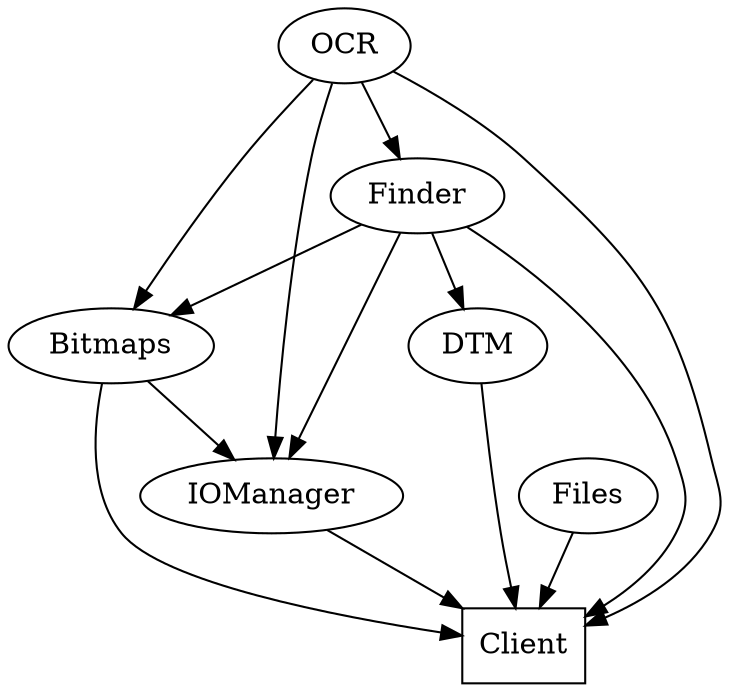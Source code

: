 digraph Client {

	Client [shape=box]
	
	IOManager -> Client 
	Finder -> Client 
	Bitmaps -> Client 
	Files -> Client 
	OCR -> Client 
	DTM -> Client 

    Finder -> IOManager
    Finder -> Bitmaps
    Finder -> DTM

    OCR -> IOManager
    OCR -> Bitmaps
    OCR -> Finder

    Bitmaps -> IOManager

}
